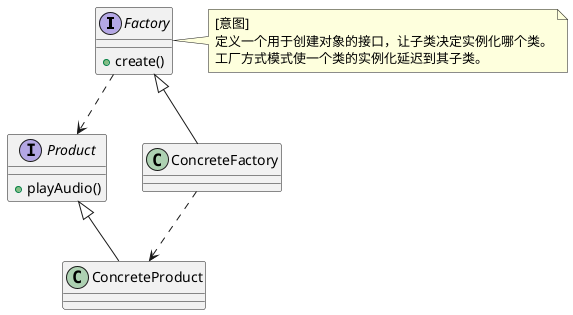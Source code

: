 @startuml

interface Factory {
    +create()
}
interface Product {
    +playAudio()
}
class ConcreteFactory
class ConcreteProduct

Product <|-- ConcreteProduct
Factory <|-- ConcreteFactory

Factory ..> Product
ConcreteFactory ..> ConcreteProduct

note right of Factory: [意图]\n定义一个用于创建对象的接口，让子类决定实例化哪个类。\n工厂方式模式使一个类的实例化延迟到其子类。
@enduml
